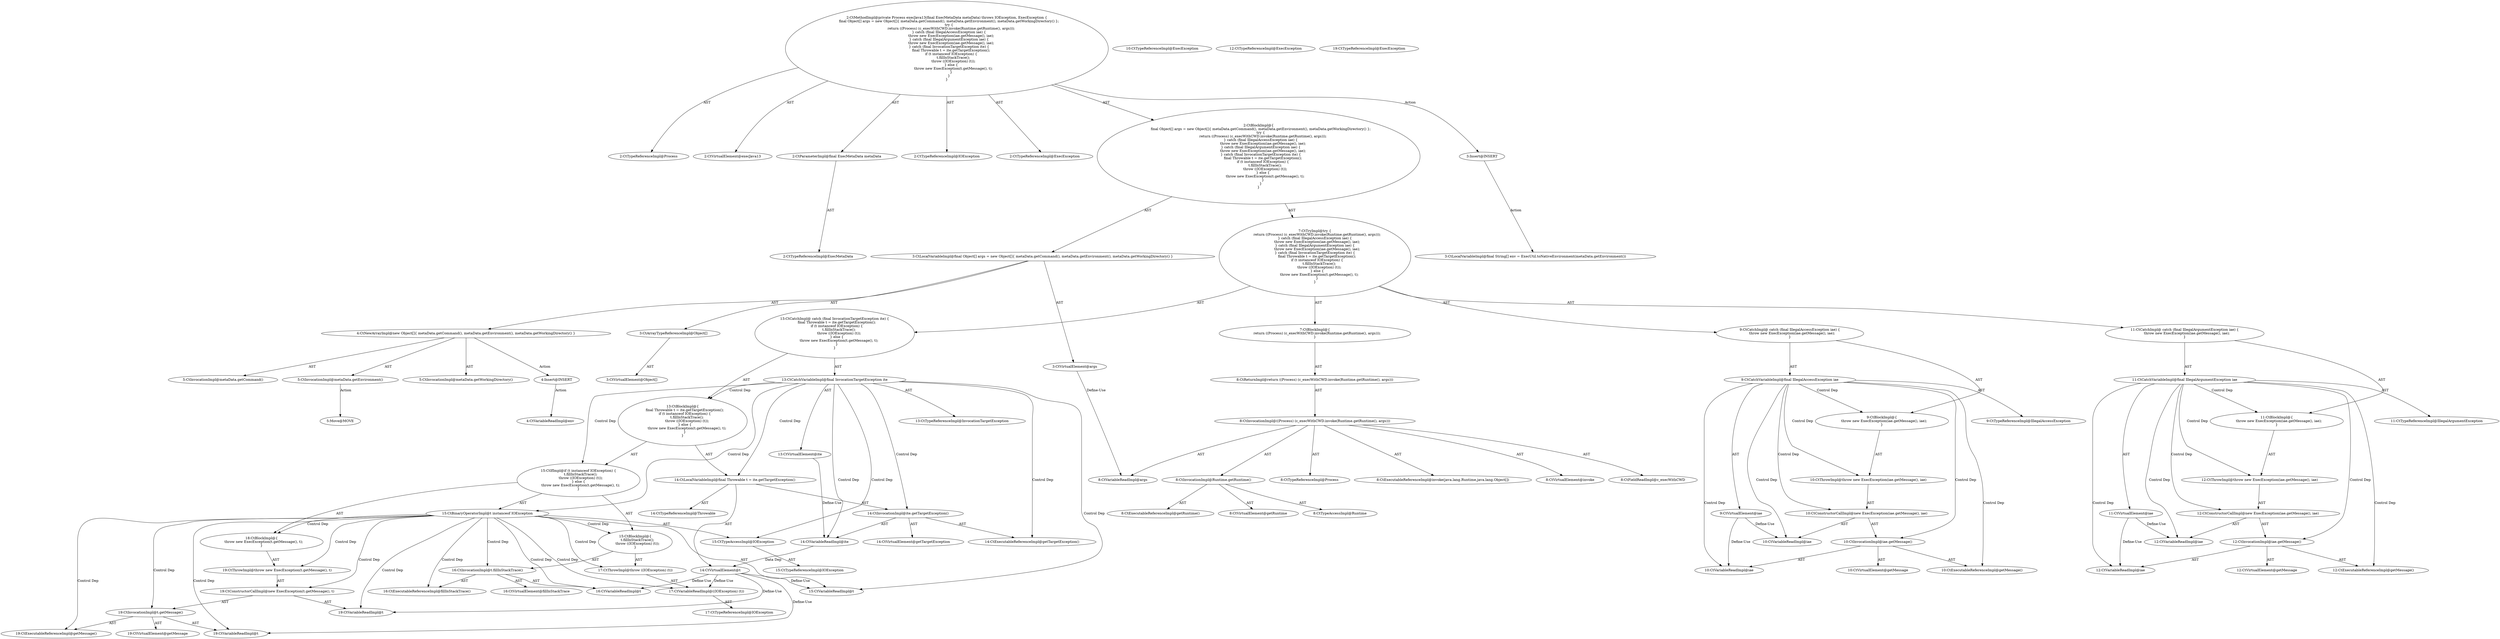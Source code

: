 digraph "execJava13#?,ExecMetaData" {
0 [label="2:CtTypeReferenceImpl@Process" shape=ellipse]
1 [label="2:CtVirtualElement@execJava13" shape=ellipse]
2 [label="2:CtParameterImpl@final ExecMetaData metaData" shape=ellipse]
3 [label="2:CtTypeReferenceImpl@ExecMetaData" shape=ellipse]
4 [label="2:CtTypeReferenceImpl@IOException" shape=ellipse]
5 [label="2:CtTypeReferenceImpl@ExecException" shape=ellipse]
6 [label="3:CtVirtualElement@Object[]" shape=ellipse]
7 [label="3:CtArrayTypeReferenceImpl@Object[]" shape=ellipse]
8 [label="4:CtNewArrayImpl@new Object[]\{ metaData.getCommand(), metaData.getEnvironment(), metaData.getWorkingDirectory() \}" shape=ellipse]
9 [label="5:CtInvocationImpl@metaData.getCommand()" shape=ellipse]
10 [label="5:CtInvocationImpl@metaData.getEnvironment()" shape=ellipse]
11 [label="5:CtInvocationImpl@metaData.getWorkingDirectory()" shape=ellipse]
12 [label="3:CtVirtualElement@args" shape=ellipse]
13 [label="3:CtLocalVariableImpl@final Object[] args = new Object[]\{ metaData.getCommand(), metaData.getEnvironment(), metaData.getWorkingDirectory() \}" shape=ellipse]
14 [label="8:CtExecutableReferenceImpl@invoke(java.lang.Runtime,java.lang.Object[])" shape=ellipse]
15 [label="8:CtVirtualElement@invoke" shape=ellipse]
16 [label="8:CtFieldReadImpl@c_execWithCWD" shape=ellipse]
17 [label="8:CtExecutableReferenceImpl@getRuntime()" shape=ellipse]
18 [label="8:CtVirtualElement@getRuntime" shape=ellipse]
19 [label="8:CtTypeAccessImpl@Runtime" shape=ellipse]
20 [label="8:CtInvocationImpl@Runtime.getRuntime()" shape=ellipse]
21 [label="8:CtVariableReadImpl@args" shape=ellipse]
22 [label="8:CtInvocationImpl@((Process) (c_execWithCWD.invoke(Runtime.getRuntime(), args)))" shape=ellipse]
23 [label="8:CtTypeReferenceImpl@Process" shape=ellipse]
24 [label="8:CtReturnImpl@return ((Process) (c_execWithCWD.invoke(Runtime.getRuntime(), args)))" shape=ellipse]
25 [label="7:CtBlockImpl@\{
    return ((Process) (c_execWithCWD.invoke(Runtime.getRuntime(), args)));
\}" shape=ellipse]
26 [label="9:CtVirtualElement@iae" shape=ellipse]
27 [label="9:CtTypeReferenceImpl@IllegalAccessException" shape=ellipse]
28 [label="9:CtCatchVariableImpl@final IllegalAccessException iae" shape=ellipse]
29 [label="10:CtTypeReferenceImpl@ExecException" shape=ellipse]
30 [label="10:CtExecutableReferenceImpl@getMessage()" shape=ellipse]
31 [label="10:CtVirtualElement@getMessage" shape=ellipse]
32 [label="10:CtVariableReadImpl@iae" shape=ellipse]
33 [label="10:CtInvocationImpl@iae.getMessage()" shape=ellipse]
34 [label="10:CtVariableReadImpl@iae" shape=ellipse]
35 [label="10:CtConstructorCallImpl@new ExecException(iae.getMessage(), iae)" shape=ellipse]
36 [label="10:CtThrowImpl@throw new ExecException(iae.getMessage(), iae)" shape=ellipse]
37 [label="9:CtBlockImpl@\{
    throw new ExecException(iae.getMessage(), iae);
\}" shape=ellipse]
38 [label="9:CtCatchImpl@ catch (final IllegalAccessException iae) \{
    throw new ExecException(iae.getMessage(), iae);
\}" shape=ellipse]
39 [label="11:CtVirtualElement@iae" shape=ellipse]
40 [label="11:CtTypeReferenceImpl@IllegalArgumentException" shape=ellipse]
41 [label="11:CtCatchVariableImpl@final IllegalArgumentException iae" shape=ellipse]
42 [label="12:CtTypeReferenceImpl@ExecException" shape=ellipse]
43 [label="12:CtExecutableReferenceImpl@getMessage()" shape=ellipse]
44 [label="12:CtVirtualElement@getMessage" shape=ellipse]
45 [label="12:CtVariableReadImpl@iae" shape=ellipse]
46 [label="12:CtInvocationImpl@iae.getMessage()" shape=ellipse]
47 [label="12:CtVariableReadImpl@iae" shape=ellipse]
48 [label="12:CtConstructorCallImpl@new ExecException(iae.getMessage(), iae)" shape=ellipse]
49 [label="12:CtThrowImpl@throw new ExecException(iae.getMessage(), iae)" shape=ellipse]
50 [label="11:CtBlockImpl@\{
    throw new ExecException(iae.getMessage(), iae);
\}" shape=ellipse]
51 [label="11:CtCatchImpl@ catch (final IllegalArgumentException iae) \{
    throw new ExecException(iae.getMessage(), iae);
\}" shape=ellipse]
52 [label="13:CtVirtualElement@ite" shape=ellipse]
53 [label="13:CtTypeReferenceImpl@InvocationTargetException" shape=ellipse]
54 [label="13:CtCatchVariableImpl@final InvocationTargetException ite" shape=ellipse]
55 [label="14:CtTypeReferenceImpl@Throwable" shape=ellipse]
56 [label="14:CtExecutableReferenceImpl@getTargetException()" shape=ellipse]
57 [label="14:CtVirtualElement@getTargetException" shape=ellipse]
58 [label="14:CtVariableReadImpl@ite" shape=ellipse]
59 [label="14:CtInvocationImpl@ite.getTargetException()" shape=ellipse]
60 [label="14:CtVirtualElement@t" shape=ellipse]
61 [label="14:CtLocalVariableImpl@final Throwable t = ite.getTargetException()" shape=ellipse]
62 [label="15:CtVariableReadImpl@t" shape=ellipse]
63 [label="15:CtTypeAccessImpl@IOException" shape=ellipse]
64 [label="15:CtTypeReferenceImpl@IOException" shape=ellipse]
65 [label="15:CtBinaryOperatorImpl@t instanceof IOException" shape=ellipse]
66 [label="16:CtExecutableReferenceImpl@fillInStackTrace()" shape=ellipse]
67 [label="16:CtVirtualElement@fillInStackTrace" shape=ellipse]
68 [label="16:CtVariableReadImpl@t" shape=ellipse]
69 [label="16:CtInvocationImpl@t.fillInStackTrace()" shape=ellipse]
70 [label="17:CtVariableReadImpl@((IOException) (t))" shape=ellipse]
71 [label="17:CtTypeReferenceImpl@IOException" shape=ellipse]
72 [label="17:CtThrowImpl@throw ((IOException) (t))" shape=ellipse]
73 [label="15:CtBlockImpl@\{
    t.fillInStackTrace();
    throw ((IOException) (t));
\}" shape=ellipse]
74 [label="19:CtTypeReferenceImpl@ExecException" shape=ellipse]
75 [label="19:CtExecutableReferenceImpl@getMessage()" shape=ellipse]
76 [label="19:CtVirtualElement@getMessage" shape=ellipse]
77 [label="19:CtVariableReadImpl@t" shape=ellipse]
78 [label="19:CtInvocationImpl@t.getMessage()" shape=ellipse]
79 [label="19:CtVariableReadImpl@t" shape=ellipse]
80 [label="19:CtConstructorCallImpl@new ExecException(t.getMessage(), t)" shape=ellipse]
81 [label="19:CtThrowImpl@throw new ExecException(t.getMessage(), t)" shape=ellipse]
82 [label="18:CtBlockImpl@\{
    throw new ExecException(t.getMessage(), t);
\}" shape=ellipse]
83 [label="15:CtIfImpl@if (t instanceof IOException) \{
    t.fillInStackTrace();
    throw ((IOException) (t));
\} else \{
    throw new ExecException(t.getMessage(), t);
\}" shape=ellipse]
84 [label="13:CtBlockImpl@\{
    final Throwable t = ite.getTargetException();
    if (t instanceof IOException) \{
        t.fillInStackTrace();
        throw ((IOException) (t));
    \} else \{
        throw new ExecException(t.getMessage(), t);
    \}
\}" shape=ellipse]
85 [label="13:CtCatchImpl@ catch (final InvocationTargetException ite) \{
    final Throwable t = ite.getTargetException();
    if (t instanceof IOException) \{
        t.fillInStackTrace();
        throw ((IOException) (t));
    \} else \{
        throw new ExecException(t.getMessage(), t);
    \}
\}" shape=ellipse]
86 [label="7:CtTryImpl@try \{
    return ((Process) (c_execWithCWD.invoke(Runtime.getRuntime(), args)));
\} catch (final IllegalAccessException iae) \{
    throw new ExecException(iae.getMessage(), iae);
\} catch (final IllegalArgumentException iae) \{
    throw new ExecException(iae.getMessage(), iae);
\} catch (final InvocationTargetException ite) \{
    final Throwable t = ite.getTargetException();
    if (t instanceof IOException) \{
        t.fillInStackTrace();
        throw ((IOException) (t));
    \} else \{
        throw new ExecException(t.getMessage(), t);
    \}
\}" shape=ellipse]
87 [label="2:CtBlockImpl@\{
    final Object[] args = new Object[]\{ metaData.getCommand(), metaData.getEnvironment(), metaData.getWorkingDirectory() \};
    try \{
        return ((Process) (c_execWithCWD.invoke(Runtime.getRuntime(), args)));
    \} catch (final IllegalAccessException iae) \{
        throw new ExecException(iae.getMessage(), iae);
    \} catch (final IllegalArgumentException iae) \{
        throw new ExecException(iae.getMessage(), iae);
    \} catch (final InvocationTargetException ite) \{
        final Throwable t = ite.getTargetException();
        if (t instanceof IOException) \{
            t.fillInStackTrace();
            throw ((IOException) (t));
        \} else \{
            throw new ExecException(t.getMessage(), t);
        \}
    \}
\}" shape=ellipse]
88 [label="2:CtMethodImpl@private Process execJava13(final ExecMetaData metaData) throws IOException, ExecException \{
    final Object[] args = new Object[]\{ metaData.getCommand(), metaData.getEnvironment(), metaData.getWorkingDirectory() \};
    try \{
        return ((Process) (c_execWithCWD.invoke(Runtime.getRuntime(), args)));
    \} catch (final IllegalAccessException iae) \{
        throw new ExecException(iae.getMessage(), iae);
    \} catch (final IllegalArgumentException iae) \{
        throw new ExecException(iae.getMessage(), iae);
    \} catch (final InvocationTargetException ite) \{
        final Throwable t = ite.getTargetException();
        if (t instanceof IOException) \{
            t.fillInStackTrace();
            throw ((IOException) (t));
        \} else \{
            throw new ExecException(t.getMessage(), t);
        \}
    \}
\}" shape=ellipse]
89 [label="3:Insert@INSERT" shape=ellipse]
90 [label="3:CtLocalVariableImpl@final String[] env = ExecUtil.toNativeEnvironment(metaData.getEnvironment())" shape=ellipse]
91 [label="4:Insert@INSERT" shape=ellipse]
92 [label="4:CtVariableReadImpl@env" shape=ellipse]
93 [label="5:Move@MOVE" shape=ellipse]
2 -> 3 [label="AST"];
7 -> 6 [label="AST"];
8 -> 9 [label="AST"];
8 -> 10 [label="AST"];
8 -> 11 [label="AST"];
8 -> 91 [label="Action"];
10 -> 93 [label="Action"];
12 -> 21 [label="Define-Use"];
13 -> 12 [label="AST"];
13 -> 7 [label="AST"];
13 -> 8 [label="AST"];
20 -> 18 [label="AST"];
20 -> 19 [label="AST"];
20 -> 17 [label="AST"];
22 -> 15 [label="AST"];
22 -> 23 [label="AST"];
22 -> 16 [label="AST"];
22 -> 14 [label="AST"];
22 -> 20 [label="AST"];
22 -> 21 [label="AST"];
24 -> 22 [label="AST"];
25 -> 24 [label="AST"];
26 -> 32 [label="Define-Use"];
26 -> 34 [label="Define-Use"];
28 -> 26 [label="AST"];
28 -> 27 [label="AST"];
28 -> 37 [label="Control Dep"];
28 -> 36 [label="Control Dep"];
28 -> 35 [label="Control Dep"];
28 -> 33 [label="Control Dep"];
28 -> 30 [label="Control Dep"];
28 -> 32 [label="Control Dep"];
28 -> 34 [label="Control Dep"];
33 -> 31 [label="AST"];
33 -> 32 [label="AST"];
33 -> 30 [label="AST"];
35 -> 33 [label="AST"];
35 -> 34 [label="AST"];
36 -> 35 [label="AST"];
37 -> 36 [label="AST"];
38 -> 28 [label="AST"];
38 -> 37 [label="AST"];
39 -> 45 [label="Define-Use"];
39 -> 47 [label="Define-Use"];
41 -> 39 [label="AST"];
41 -> 40 [label="AST"];
41 -> 50 [label="Control Dep"];
41 -> 49 [label="Control Dep"];
41 -> 48 [label="Control Dep"];
41 -> 46 [label="Control Dep"];
41 -> 43 [label="Control Dep"];
41 -> 45 [label="Control Dep"];
41 -> 47 [label="Control Dep"];
46 -> 44 [label="AST"];
46 -> 45 [label="AST"];
46 -> 43 [label="AST"];
48 -> 46 [label="AST"];
48 -> 47 [label="AST"];
49 -> 48 [label="AST"];
50 -> 49 [label="AST"];
51 -> 41 [label="AST"];
51 -> 50 [label="AST"];
52 -> 58 [label="Define-Use"];
54 -> 52 [label="AST"];
54 -> 53 [label="AST"];
54 -> 84 [label="Control Dep"];
54 -> 61 [label="Control Dep"];
54 -> 59 [label="Control Dep"];
54 -> 56 [label="Control Dep"];
54 -> 58 [label="Control Dep"];
54 -> 83 [label="Control Dep"];
54 -> 65 [label="Control Dep"];
54 -> 62 [label="Control Dep"];
54 -> 63 [label="Control Dep"];
58 -> 60 [label="Data Dep"];
59 -> 57 [label="AST"];
59 -> 58 [label="AST"];
59 -> 56 [label="AST"];
60 -> 62 [label="Define-Use"];
60 -> 68 [label="Define-Use"];
60 -> 70 [label="Define-Use"];
60 -> 77 [label="Define-Use"];
60 -> 79 [label="Define-Use"];
61 -> 60 [label="AST"];
61 -> 55 [label="AST"];
61 -> 59 [label="AST"];
63 -> 64 [label="AST"];
65 -> 62 [label="AST"];
65 -> 63 [label="AST"];
65 -> 73 [label="Control Dep"];
65 -> 69 [label="Control Dep"];
65 -> 66 [label="Control Dep"];
65 -> 68 [label="Control Dep"];
65 -> 72 [label="Control Dep"];
65 -> 70 [label="Control Dep"];
65 -> 82 [label="Control Dep"];
65 -> 81 [label="Control Dep"];
65 -> 80 [label="Control Dep"];
65 -> 78 [label="Control Dep"];
65 -> 75 [label="Control Dep"];
65 -> 77 [label="Control Dep"];
65 -> 79 [label="Control Dep"];
69 -> 67 [label="AST"];
69 -> 68 [label="AST"];
69 -> 66 [label="AST"];
70 -> 71 [label="AST"];
72 -> 70 [label="AST"];
73 -> 69 [label="AST"];
73 -> 72 [label="AST"];
78 -> 76 [label="AST"];
78 -> 77 [label="AST"];
78 -> 75 [label="AST"];
80 -> 78 [label="AST"];
80 -> 79 [label="AST"];
81 -> 80 [label="AST"];
82 -> 81 [label="AST"];
83 -> 65 [label="AST"];
83 -> 73 [label="AST"];
83 -> 82 [label="AST"];
84 -> 61 [label="AST"];
84 -> 83 [label="AST"];
85 -> 54 [label="AST"];
85 -> 84 [label="AST"];
86 -> 25 [label="AST"];
86 -> 38 [label="AST"];
86 -> 51 [label="AST"];
86 -> 85 [label="AST"];
87 -> 13 [label="AST"];
87 -> 86 [label="AST"];
88 -> 1 [label="AST"];
88 -> 0 [label="AST"];
88 -> 2 [label="AST"];
88 -> 4 [label="AST"];
88 -> 5 [label="AST"];
88 -> 87 [label="AST"];
88 -> 89 [label="Action"];
89 -> 90 [label="Action"];
91 -> 92 [label="Action"];
}